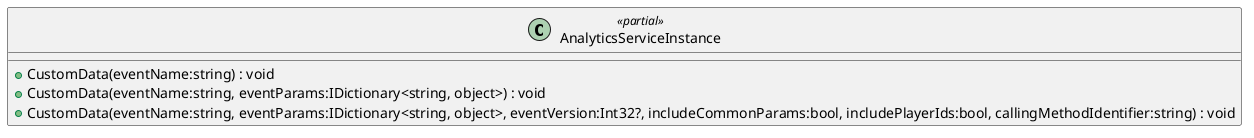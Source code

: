 @startuml
class AnalyticsServiceInstance <<partial>> {
    + CustomData(eventName:string) : void
    + CustomData(eventName:string, eventParams:IDictionary<string, object>) : void
    + CustomData(eventName:string, eventParams:IDictionary<string, object>, eventVersion:Int32?, includeCommonParams:bool, includePlayerIds:bool, callingMethodIdentifier:string) : void
}
@enduml
